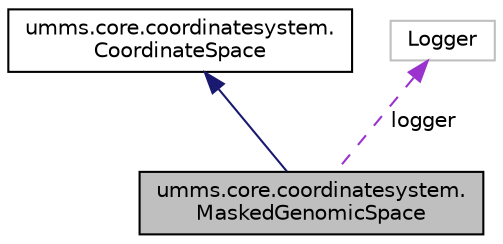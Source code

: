 digraph "umms.core.coordinatesystem.MaskedGenomicSpace"
{
  edge [fontname="Helvetica",fontsize="10",labelfontname="Helvetica",labelfontsize="10"];
  node [fontname="Helvetica",fontsize="10",shape=record];
  Node1 [label="umms.core.coordinatesystem.\lMaskedGenomicSpace",height=0.2,width=0.4,color="black", fillcolor="grey75", style="filled" fontcolor="black"];
  Node2 -> Node1 [dir="back",color="midnightblue",fontsize="10",style="solid",fontname="Helvetica"];
  Node2 [label="umms.core.coordinatesystem.\lCoordinateSpace",height=0.2,width=0.4,color="black", fillcolor="white", style="filled",URL="$interfaceumms_1_1core_1_1coordinatesystem_1_1_coordinate_space.html"];
  Node3 -> Node1 [dir="back",color="darkorchid3",fontsize="10",style="dashed",label=" logger" ,fontname="Helvetica"];
  Node3 [label="Logger",height=0.2,width=0.4,color="grey75", fillcolor="white", style="filled"];
}
